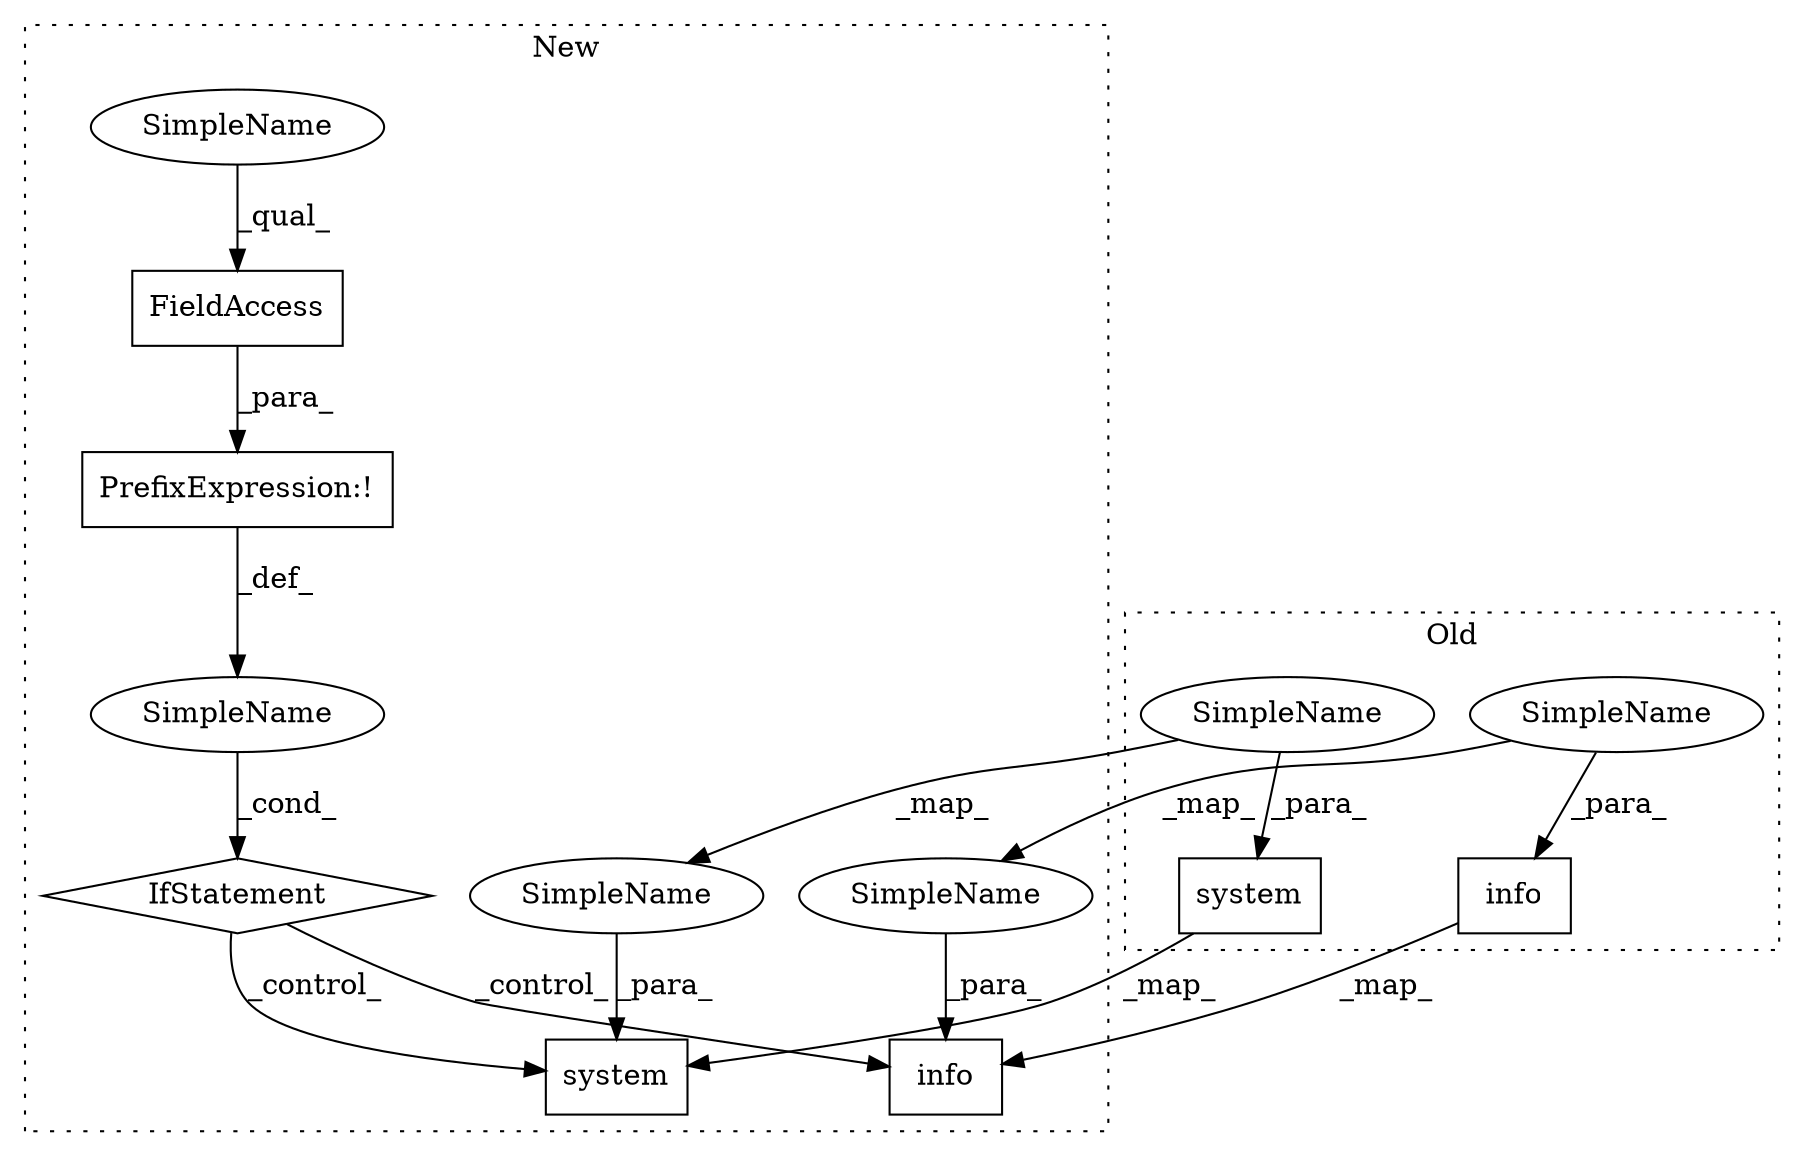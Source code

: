 digraph G {
subgraph cluster0 {
1 [label="system" a="32" s="1456,1466" l="7,1" shape="box"];
6 [label="info" a="32" s="1347,1355" l="5,1" shape="box"];
9 [label="SimpleName" a="42" s="1382" l="3" shape="ellipse"];
12 [label="SimpleName" a="42" s="1293" l="3" shape="ellipse"];
label = "Old";
style="dotted";
}
subgraph cluster1 {
2 [label="system" a="32" s="1782,1792" l="7,1" shape="box"];
3 [label="SimpleName" a="42" s="" l="" shape="ellipse"];
4 [label="IfStatement" a="25" s="1575,1599" l="4,2" shape="diamond"];
5 [label="info" a="32" s="1665,1673" l="5,1" shape="box"];
7 [label="PrefixExpression:!" a="38" s="1579" l="1" shape="box"];
8 [label="FieldAccess" a="22" s="1580" l="19" shape="box"];
10 [label="SimpleName" a="42" s="1704" l="3" shape="ellipse"];
11 [label="SimpleName" a="42" s="1609" l="3" shape="ellipse"];
13 [label="SimpleName" a="42" s="1580" l="7" shape="ellipse"];
label = "New";
style="dotted";
}
1 -> 2 [label="_map_"];
3 -> 4 [label="_cond_"];
4 -> 5 [label="_control_"];
4 -> 2 [label="_control_"];
6 -> 5 [label="_map_"];
7 -> 3 [label="_def_"];
8 -> 7 [label="_para_"];
9 -> 10 [label="_map_"];
9 -> 1 [label="_para_"];
10 -> 2 [label="_para_"];
11 -> 5 [label="_para_"];
12 -> 11 [label="_map_"];
12 -> 6 [label="_para_"];
13 -> 8 [label="_qual_"];
}